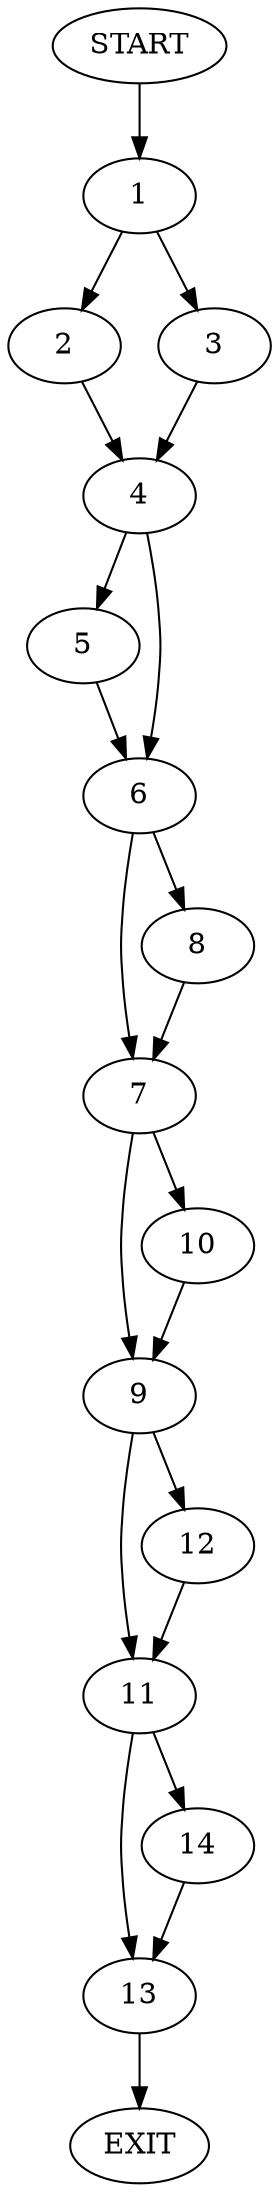 digraph {
0 [label="START"]
15 [label="EXIT"]
0 -> 1
1 -> 2
1 -> 3
2 -> 4
3 -> 4
4 -> 5
4 -> 6
5 -> 6
6 -> 7
6 -> 8
7 -> 9
7 -> 10
8 -> 7
10 -> 9
9 -> 11
9 -> 12
11 -> 13
11 -> 14
12 -> 11
14 -> 13
13 -> 15
}
